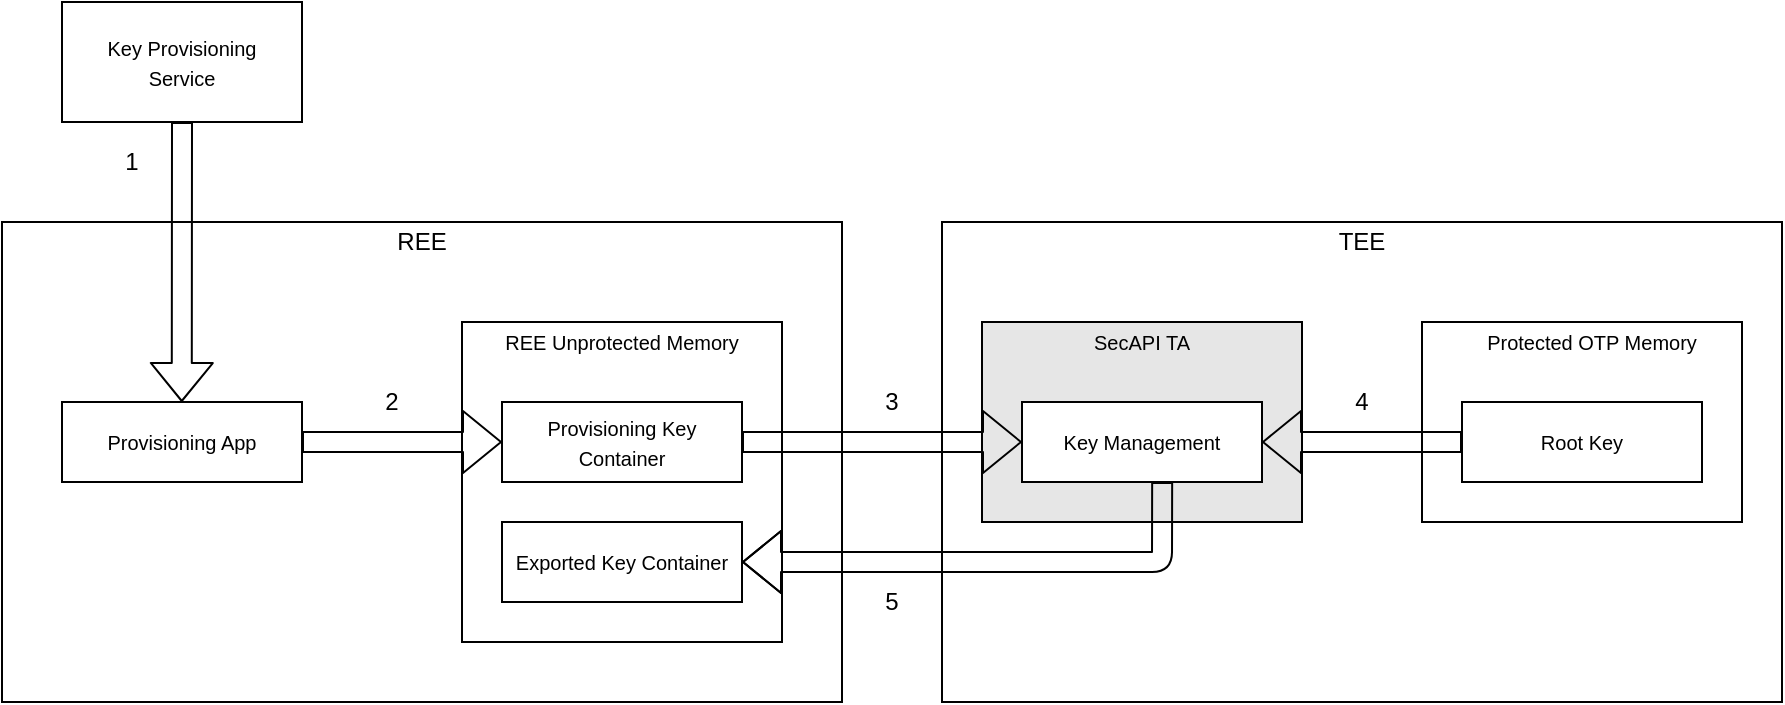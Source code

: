 <mxfile version="16.1.2" type="device"><diagram id="s2K_9ghBuxecVcW-5E8P" name="Page-1"><mxGraphModel dx="1102" dy="875" grid="1" gridSize="10" guides="1" tooltips="1" connect="1" arrows="1" fold="1" page="1" pageScale="1" pageWidth="1100" pageHeight="850" math="0" shadow="0"><root><mxCell id="0"/><mxCell id="1" parent="0"/><mxCell id="SbMm73dcHIlooivmvs0k-1" value="&lt;font style=&quot;font-size: 10px&quot;&gt;Key Provisioning&lt;br&gt;Service&lt;/font&gt;" style="rounded=0;whiteSpace=wrap;html=1;" parent="1" vertex="1"><mxGeometry x="40" y="120" width="120" height="60" as="geometry"/></mxCell><mxCell id="SbMm73dcHIlooivmvs0k-11" value="" style="rounded=0;whiteSpace=wrap;html=1;" parent="1" vertex="1"><mxGeometry x="10" y="230" width="420" height="240" as="geometry"/></mxCell><mxCell id="SbMm73dcHIlooivmvs0k-12" value="REE" style="text;html=1;strokeColor=none;fillColor=none;align=center;verticalAlign=middle;whiteSpace=wrap;rounded=0;" parent="1" vertex="1"><mxGeometry x="10" y="230" width="420" height="20" as="geometry"/></mxCell><mxCell id="SbMm73dcHIlooivmvs0k-13" value="" style="rounded=0;whiteSpace=wrap;html=1;" parent="1" vertex="1"><mxGeometry x="480" y="230" width="420" height="240" as="geometry"/></mxCell><mxCell id="SbMm73dcHIlooivmvs0k-14" value="TEE" style="text;html=1;strokeColor=none;fillColor=none;align=center;verticalAlign=middle;whiteSpace=wrap;rounded=0;" parent="1" vertex="1"><mxGeometry x="480" y="230" width="420" height="20" as="geometry"/></mxCell><mxCell id="SbMm73dcHIlooivmvs0k-18" value="&lt;font style=&quot;font-size: 10px&quot;&gt;Provisioning App&lt;/font&gt;" style="rounded=0;whiteSpace=wrap;html=1;" parent="1" vertex="1"><mxGeometry x="40" y="320" width="120" height="40" as="geometry"/></mxCell><mxCell id="SbMm73dcHIlooivmvs0k-21" value="" style="group" parent="1" vertex="1" connectable="0"><mxGeometry x="240" y="280" width="160" height="160" as="geometry"/></mxCell><mxCell id="SbMm73dcHIlooivmvs0k-15" value="" style="rounded=0;whiteSpace=wrap;html=1;" parent="SbMm73dcHIlooivmvs0k-21" vertex="1"><mxGeometry width="160" height="160" as="geometry"/></mxCell><mxCell id="SbMm73dcHIlooivmvs0k-6" value="&lt;font style=&quot;font-size: 10px&quot;&gt;Provisioning Key Container&lt;/font&gt;" style="rounded=0;whiteSpace=wrap;html=1;" parent="SbMm73dcHIlooivmvs0k-21" vertex="1"><mxGeometry x="20" y="40" width="120" height="40" as="geometry"/></mxCell><mxCell id="SbMm73dcHIlooivmvs0k-7" value="&lt;font style=&quot;font-size: 10px&quot;&gt;Exported Key Container&lt;/font&gt;" style="rounded=0;whiteSpace=wrap;html=1;" parent="SbMm73dcHIlooivmvs0k-21" vertex="1"><mxGeometry x="20" y="100" width="120" height="40" as="geometry"/></mxCell><mxCell id="SbMm73dcHIlooivmvs0k-16" value="&lt;font style=&quot;font-size: 10px&quot;&gt;REE Unprotected Memory&lt;/font&gt;" style="text;html=1;strokeColor=none;fillColor=none;align=center;verticalAlign=middle;whiteSpace=wrap;rounded=0;" parent="SbMm73dcHIlooivmvs0k-21" vertex="1"><mxGeometry width="160" height="20" as="geometry"/></mxCell><mxCell id="SbMm73dcHIlooivmvs0k-22" value="" style="group" parent="1" vertex="1" connectable="0"><mxGeometry x="720" y="290" width="160" height="90" as="geometry"/></mxCell><mxCell id="SbMm73dcHIlooivmvs0k-3" value="" style="rounded=0;whiteSpace=wrap;html=1;" parent="SbMm73dcHIlooivmvs0k-22" vertex="1"><mxGeometry y="-10" width="160" height="100" as="geometry"/></mxCell><mxCell id="SbMm73dcHIlooivmvs0k-2" value="&lt;font style=&quot;font-size: 10px&quot;&gt;Root Key&lt;/font&gt;" style="rounded=0;whiteSpace=wrap;html=1;" parent="SbMm73dcHIlooivmvs0k-22" vertex="1"><mxGeometry x="20" y="30" width="120" height="40" as="geometry"/></mxCell><mxCell id="SbMm73dcHIlooivmvs0k-5" value="&lt;font style=&quot;font-size: 10px&quot;&gt;Protected OTP Memory&lt;/font&gt;" style="text;html=1;strokeColor=none;fillColor=none;align=center;verticalAlign=middle;whiteSpace=wrap;rounded=0;" parent="SbMm73dcHIlooivmvs0k-22" vertex="1"><mxGeometry x="10" y="-10" width="150" height="20" as="geometry"/></mxCell><mxCell id="SbMm73dcHIlooivmvs0k-23" value="" style="group;fillColor=#E6E6E6;" parent="1" vertex="1" connectable="0"><mxGeometry x="500" y="280" width="160" height="100" as="geometry"/></mxCell><mxCell id="SbMm73dcHIlooivmvs0k-8" value="" style="rounded=0;whiteSpace=wrap;html=1;fillColor=#E6E6E6;" parent="SbMm73dcHIlooivmvs0k-23" vertex="1"><mxGeometry width="160" height="100" as="geometry"/></mxCell><mxCell id="SbMm73dcHIlooivmvs0k-9" value="&lt;font style=&quot;font-size: 10px&quot;&gt;SecAPI TA&lt;/font&gt;" style="text;html=1;strokeColor=none;fillColor=none;align=center;verticalAlign=middle;whiteSpace=wrap;rounded=0;" parent="SbMm73dcHIlooivmvs0k-23" vertex="1"><mxGeometry width="160" height="20" as="geometry"/></mxCell><mxCell id="SbMm73dcHIlooivmvs0k-10" value="&lt;font style=&quot;font-size: 10px&quot;&gt;Key Management&lt;/font&gt;" style="rounded=0;whiteSpace=wrap;html=1;" parent="SbMm73dcHIlooivmvs0k-23" vertex="1"><mxGeometry x="20" y="40" width="120" height="40" as="geometry"/></mxCell><mxCell id="SbMm73dcHIlooivmvs0k-24" value="" style="shape=flexArrow;endArrow=classic;html=1;entryX=0.214;entryY=0.375;entryDx=0;entryDy=0;entryPerimeter=0;exitX=0.5;exitY=1;exitDx=0;exitDy=0;" parent="1" source="SbMm73dcHIlooivmvs0k-1" target="SbMm73dcHIlooivmvs0k-11" edge="1"><mxGeometry width="50" height="50" relative="1" as="geometry"><mxPoint x="90" y="200" as="sourcePoint"/><mxPoint x="140" y="150" as="targetPoint"/></mxGeometry></mxCell><mxCell id="SbMm73dcHIlooivmvs0k-25" value="" style="shape=flexArrow;endArrow=classic;html=1;exitX=1;exitY=0.5;exitDx=0;exitDy=0;entryX=0;entryY=0.5;entryDx=0;entryDy=0;" parent="1" source="SbMm73dcHIlooivmvs0k-18" target="SbMm73dcHIlooivmvs0k-6" edge="1"><mxGeometry width="50" height="50" relative="1" as="geometry"><mxPoint x="160" y="370" as="sourcePoint"/><mxPoint x="210" y="320" as="targetPoint"/></mxGeometry></mxCell><mxCell id="SbMm73dcHIlooivmvs0k-26" value="" style="shape=flexArrow;endArrow=classic;html=1;exitX=1;exitY=0.5;exitDx=0;exitDy=0;entryX=0;entryY=0.5;entryDx=0;entryDy=0;" parent="1" source="SbMm73dcHIlooivmvs0k-6" target="SbMm73dcHIlooivmvs0k-10" edge="1"><mxGeometry width="50" height="50" relative="1" as="geometry"><mxPoint x="410" y="350" as="sourcePoint"/><mxPoint x="460" y="300" as="targetPoint"/></mxGeometry></mxCell><mxCell id="SbMm73dcHIlooivmvs0k-27" value="" style="shape=flexArrow;endArrow=classic;html=1;entryX=1;entryY=0.5;entryDx=0;entryDy=0;exitX=0;exitY=0.5;exitDx=0;exitDy=0;" parent="1" source="SbMm73dcHIlooivmvs0k-2" target="SbMm73dcHIlooivmvs0k-10" edge="1"><mxGeometry width="50" height="50" relative="1" as="geometry"><mxPoint x="700" y="350" as="sourcePoint"/><mxPoint x="750" y="300" as="targetPoint"/></mxGeometry></mxCell><mxCell id="SbMm73dcHIlooivmvs0k-28" value="" style="shape=flexArrow;endArrow=classic;html=1;entryX=1;entryY=0.5;entryDx=0;entryDy=0;exitX=0.563;exitY=0.8;exitDx=0;exitDy=0;exitPerimeter=0;" parent="1" source="SbMm73dcHIlooivmvs0k-8" target="SbMm73dcHIlooivmvs0k-7" edge="1"><mxGeometry width="50" height="50" relative="1" as="geometry"><mxPoint x="570" y="460" as="sourcePoint"/><mxPoint x="620" y="410" as="targetPoint"/><Array as="points"><mxPoint x="590" y="400"/></Array></mxGeometry></mxCell><mxCell id="SbMm73dcHIlooivmvs0k-29" value="1" style="text;html=1;strokeColor=none;fillColor=none;align=center;verticalAlign=middle;whiteSpace=wrap;rounded=0;" parent="1" vertex="1"><mxGeometry x="60" y="190" width="30" height="20" as="geometry"/></mxCell><mxCell id="SbMm73dcHIlooivmvs0k-30" value="2" style="text;html=1;strokeColor=none;fillColor=none;align=center;verticalAlign=middle;whiteSpace=wrap;rounded=0;" parent="1" vertex="1"><mxGeometry x="190" y="310" width="30" height="20" as="geometry"/></mxCell><mxCell id="SbMm73dcHIlooivmvs0k-31" value="3" style="text;html=1;strokeColor=none;fillColor=none;align=center;verticalAlign=middle;whiteSpace=wrap;rounded=0;" parent="1" vertex="1"><mxGeometry x="440" y="310" width="30" height="20" as="geometry"/></mxCell><mxCell id="SbMm73dcHIlooivmvs0k-32" value="4" style="text;html=1;strokeColor=none;fillColor=none;align=center;verticalAlign=middle;whiteSpace=wrap;rounded=0;" parent="1" vertex="1"><mxGeometry x="675" y="310" width="30" height="20" as="geometry"/></mxCell><mxCell id="SbMm73dcHIlooivmvs0k-33" value="5" style="text;html=1;strokeColor=none;fillColor=none;align=center;verticalAlign=middle;whiteSpace=wrap;rounded=0;" parent="1" vertex="1"><mxGeometry x="440" y="410" width="30" height="20" as="geometry"/></mxCell></root></mxGraphModel></diagram></mxfile>